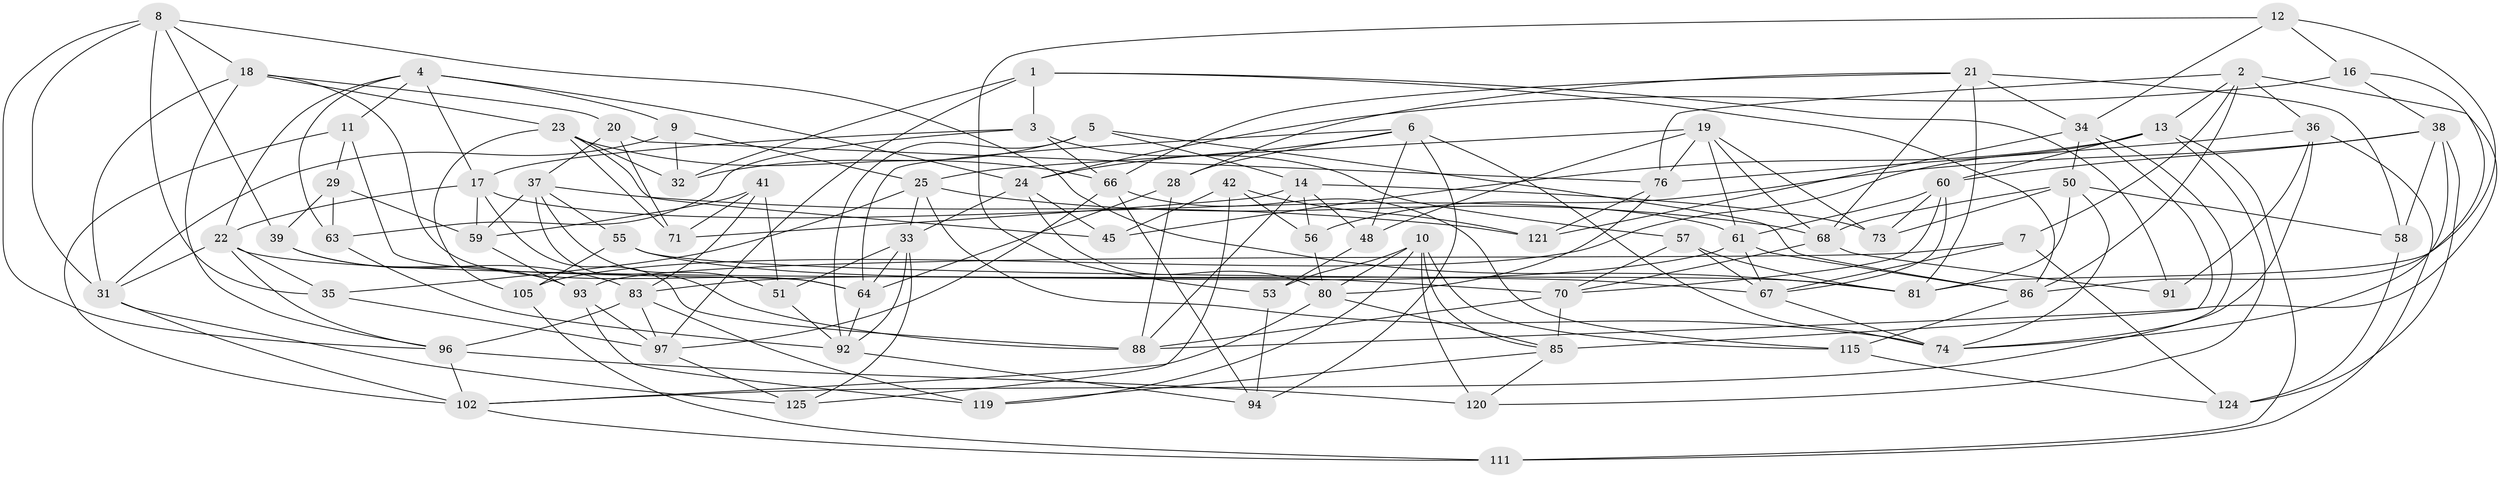 // original degree distribution, {4: 1.0}
// Generated by graph-tools (version 1.1) at 2025/42/03/06/25 10:42:23]
// undirected, 80 vertices, 202 edges
graph export_dot {
graph [start="1"]
  node [color=gray90,style=filled];
  1 [super="+26"];
  2 [super="+65"];
  3 [super="+78"];
  4 [super="+47"];
  5;
  6 [super="+15"];
  7;
  8 [super="+103"];
  9;
  10 [super="+46"];
  11;
  12;
  13 [super="+77"];
  14 [super="+40"];
  16;
  17 [super="+62"];
  18 [super="+27"];
  19 [super="+113"];
  20;
  21 [super="+79"];
  22 [super="+87"];
  23 [super="+52"];
  24 [super="+30"];
  25 [super="+75"];
  28;
  29;
  31 [super="+49"];
  32;
  33 [super="+89"];
  34 [super="+43"];
  35;
  36 [super="+54"];
  37 [super="+69"];
  38 [super="+44"];
  39;
  41;
  42;
  45;
  48;
  50 [super="+118"];
  51;
  53;
  55;
  56;
  57;
  58;
  59 [super="+72"];
  60 [super="+107"];
  61 [super="+108"];
  63;
  64 [super="+101"];
  66 [super="+84"];
  67 [super="+82"];
  68 [super="+123"];
  70 [super="+106"];
  71;
  73;
  74 [super="+109"];
  76 [super="+99"];
  80 [super="+104"];
  81 [super="+95"];
  83 [super="+112"];
  85 [super="+116"];
  86 [super="+90"];
  88 [super="+114"];
  91;
  92 [super="+100"];
  93 [super="+117"];
  94;
  96 [super="+122"];
  97 [super="+98"];
  102 [super="+110"];
  105;
  111;
  115;
  119;
  120;
  121;
  124;
  125;
  1 -- 97;
  1 -- 3 [weight=2];
  1 -- 91;
  1 -- 32;
  1 -- 86;
  2 -- 88;
  2 -- 36;
  2 -- 7;
  2 -- 76;
  2 -- 13;
  2 -- 86;
  3 -- 63;
  3 -- 57;
  3 -- 66;
  3 -- 17;
  4 -- 63;
  4 -- 17;
  4 -- 9;
  4 -- 11;
  4 -- 22;
  4 -- 24;
  5 -- 32;
  5 -- 92;
  5 -- 14;
  5 -- 86;
  6 -- 48;
  6 -- 28;
  6 -- 74;
  6 -- 24;
  6 -- 94;
  6 -- 64;
  7 -- 124;
  7 -- 67;
  7 -- 93;
  8 -- 39;
  8 -- 96;
  8 -- 81;
  8 -- 35;
  8 -- 31;
  8 -- 18;
  9 -- 32;
  9 -- 31;
  9 -- 25;
  10 -- 120;
  10 -- 119;
  10 -- 53;
  10 -- 80;
  10 -- 115;
  10 -- 85;
  11 -- 29;
  11 -- 64;
  11 -- 102;
  12 -- 16;
  12 -- 53;
  12 -- 81;
  12 -- 34;
  13 -- 60;
  13 -- 105;
  13 -- 120;
  13 -- 45;
  13 -- 111;
  14 -- 73;
  14 -- 56;
  14 -- 71;
  14 -- 48;
  14 -- 88;
  16 -- 86;
  16 -- 24;
  16 -- 38;
  17 -- 59;
  17 -- 22;
  17 -- 88;
  17 -- 61;
  18 -- 31;
  18 -- 96;
  18 -- 20;
  18 -- 23;
  18 -- 64;
  19 -- 61;
  19 -- 68;
  19 -- 76;
  19 -- 48;
  19 -- 73;
  19 -- 25;
  20 -- 37;
  20 -- 71;
  20 -- 76;
  21 -- 28;
  21 -- 66;
  21 -- 34;
  21 -- 81;
  21 -- 58;
  21 -- 68;
  22 -- 81;
  22 -- 35;
  22 -- 96;
  22 -- 31;
  23 -- 66;
  23 -- 45;
  23 -- 32;
  23 -- 105;
  23 -- 71;
  24 -- 80;
  24 -- 33;
  24 -- 45;
  25 -- 68;
  25 -- 35;
  25 -- 74;
  25 -- 33;
  28 -- 64;
  28 -- 88;
  29 -- 39;
  29 -- 63;
  29 -- 59;
  31 -- 125;
  31 -- 102;
  33 -- 51;
  33 -- 92;
  33 -- 125;
  33 -- 64;
  34 -- 85;
  34 -- 121;
  34 -- 50;
  34 -- 102;
  35 -- 97;
  36 -- 76;
  36 -- 91 [weight=2];
  36 -- 74;
  36 -- 111;
  37 -- 51;
  37 -- 121;
  37 -- 88;
  37 -- 55;
  37 -- 59;
  38 -- 124;
  38 -- 74;
  38 -- 56;
  38 -- 58;
  38 -- 60;
  39 -- 93;
  39 -- 83;
  41 -- 51;
  41 -- 59;
  41 -- 71;
  41 -- 83;
  42 -- 121;
  42 -- 125;
  42 -- 45;
  42 -- 56;
  48 -- 53;
  50 -- 68;
  50 -- 73;
  50 -- 58;
  50 -- 74;
  50 -- 81;
  51 -- 92;
  53 -- 94;
  55 -- 70;
  55 -- 105;
  55 -- 67;
  56 -- 80;
  57 -- 67;
  57 -- 81;
  57 -- 70;
  58 -- 124;
  59 -- 93 [weight=2];
  60 -- 73;
  60 -- 61;
  60 -- 70;
  60 -- 67;
  61 -- 67;
  61 -- 86;
  61 -- 83;
  63 -- 92;
  64 -- 92;
  66 -- 97;
  66 -- 115;
  66 -- 94;
  67 -- 74;
  68 -- 91;
  68 -- 70;
  70 -- 88;
  70 -- 85;
  76 -- 121;
  76 -- 80;
  80 -- 85;
  80 -- 102;
  83 -- 119;
  83 -- 96;
  83 -- 97;
  85 -- 119;
  85 -- 120;
  86 -- 115;
  92 -- 94;
  93 -- 119;
  93 -- 97;
  96 -- 102;
  96 -- 120;
  97 -- 125;
  102 -- 111;
  105 -- 111;
  115 -- 124;
}
